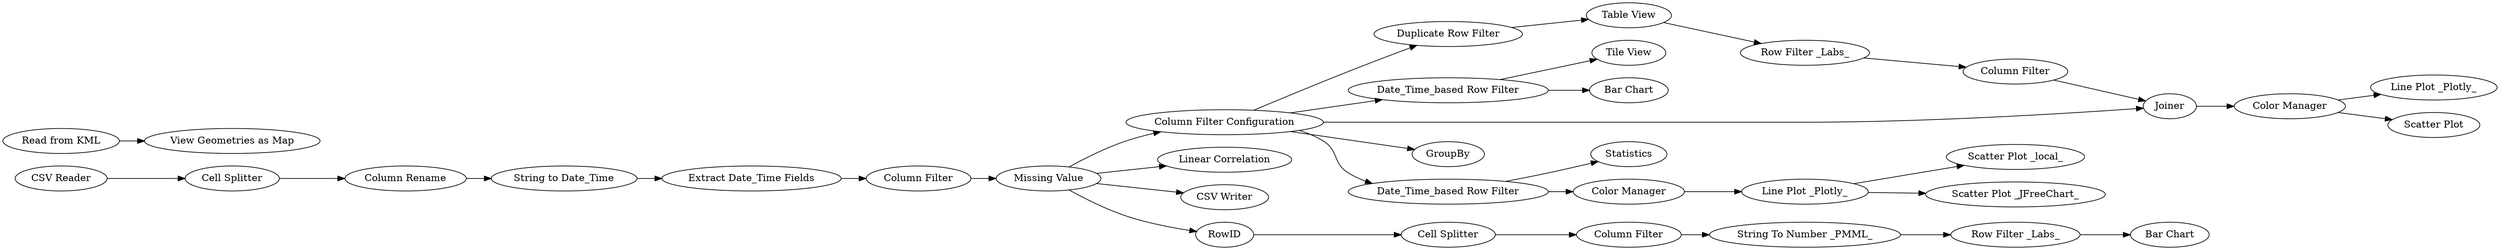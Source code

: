 digraph {
	93 -> 94
	42 -> 43
	90 -> 83
	52 -> 91
	64 -> 73
	3 -> 42
	33 -> 101
	87 -> 88
	52 -> 64
	33 -> 29
	43 -> 45
	69 -> 32
	94 -> 96
	92 -> 93
	99 -> 98
	52 -> 61
	52 -> 96
	91 -> 92
	64 -> 63
	40 -> 56
	74 -> 67
	33 -> 52
	96 -> 99
	33 -> 84
	84 -> 87
	35 -> 58
	40 -> 80
	52 -> 35
	44 -> 40
	89 -> 90
	32 -> 33
	88 -> 89
	99 -> 100
	45 -> 69
	35 -> 44
	91 [label="Duplicate Row Filter"]
	89 [label="String To Number _PMML_"]
	52 [label="Column Filter Configuration"]
	58 [label=Statistics]
	74 [label="Read from KML"]
	3 [label="CSV Reader"]
	64 [label="Date_Time_based Row Filter"]
	92 [label="Table View"]
	84 [label=RowID]
	98 [label="Line Plot _Plotly_"]
	56 [label="Scatter Plot _local_"]
	90 [label="Row Filter _Labs_"]
	42 [label="Cell Splitter"]
	87 [label="Cell Splitter"]
	67 [label="View Geometries as Map"]
	101 [label="Linear Correlation"]
	61 [label=GroupBy]
	63 [label="Bar Chart"]
	93 [label="Row Filter _Labs_"]
	100 [label="Scatter Plot"]
	83 [label="Bar Chart"]
	73 [label="Tile View"]
	94 [label="Column Filter"]
	99 [label="Color Manager"]
	43 [label="Column Rename"]
	35 [label="Date_Time_based Row Filter"]
	44 [label="Color Manager"]
	96 [label=Joiner]
	29 [label="CSV Writer"]
	69 [label="Extract Date_Time Fields"]
	88 [label="Column Filter"]
	40 [label="Line Plot _Plotly_"]
	80 [label="Scatter Plot _JFreeChart_"]
	33 [label="Missing Value"]
	32 [label="Column Filter"]
	45 [label="String to Date_Time"]
	rankdir=LR
}
